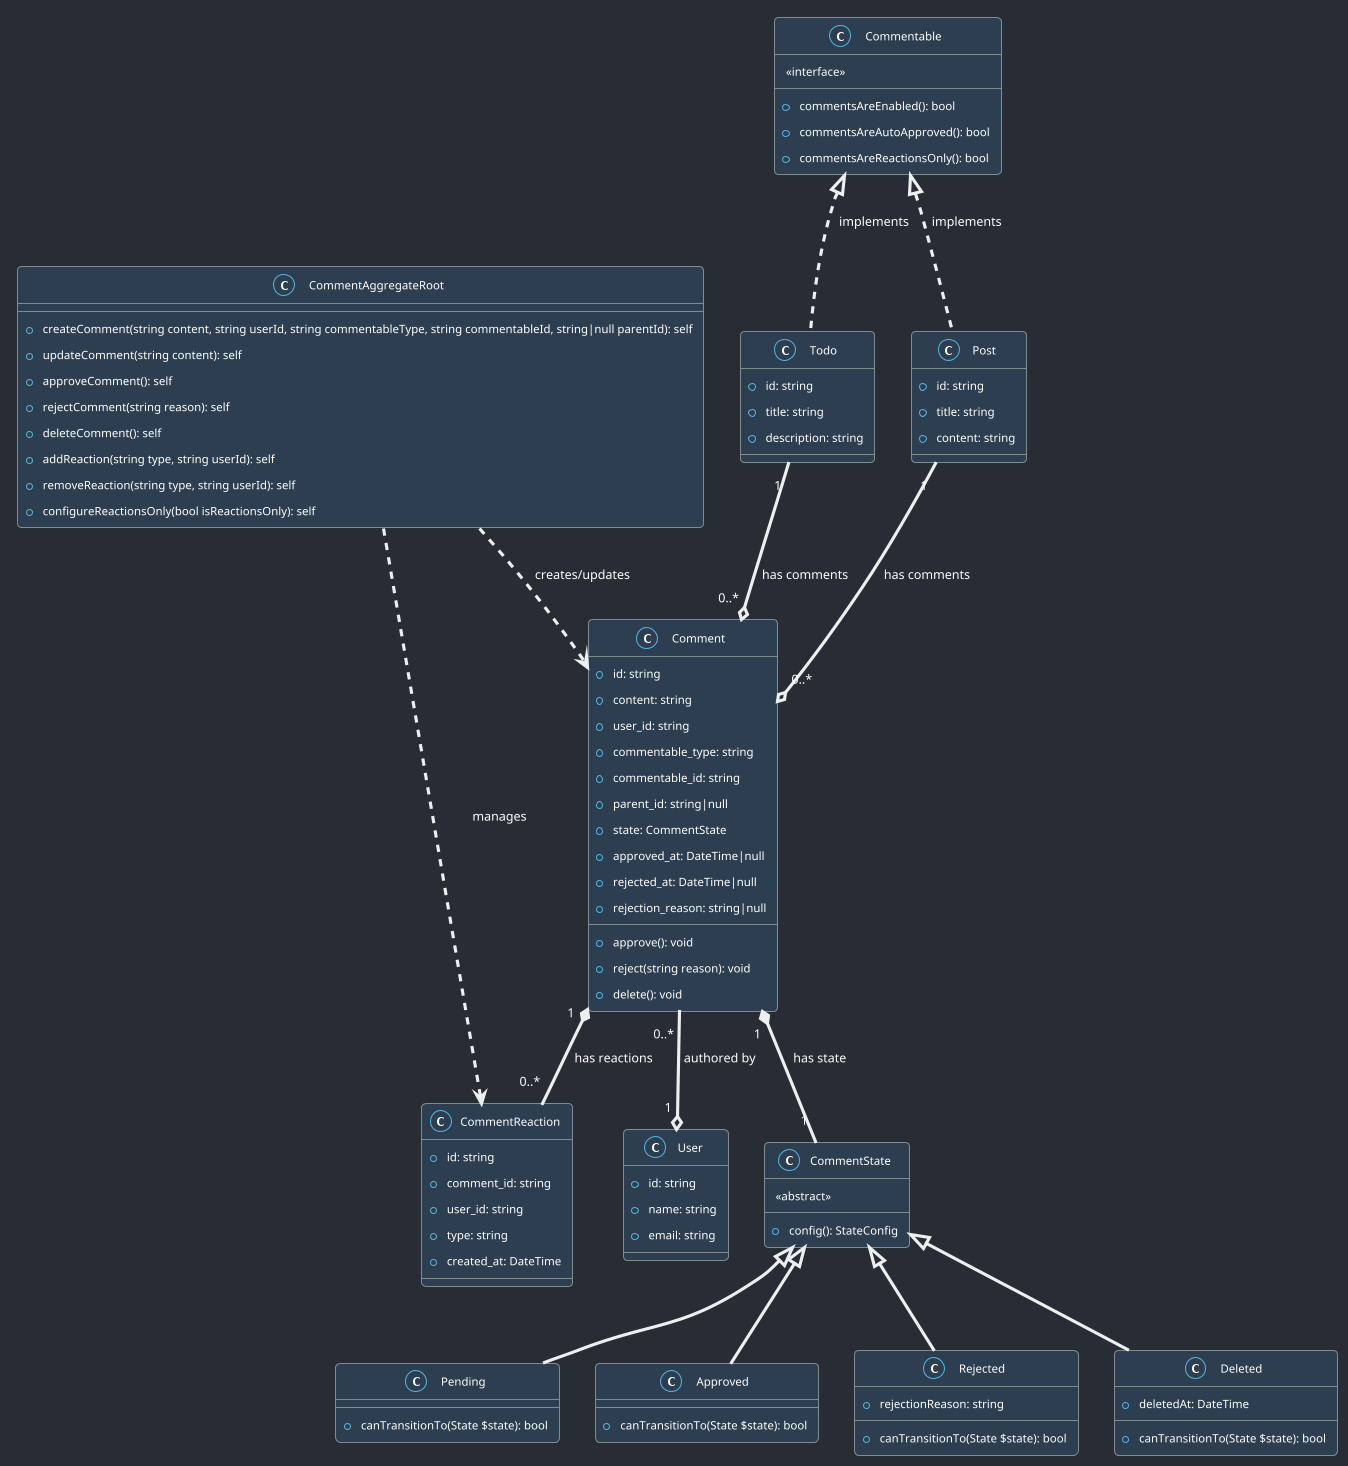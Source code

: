 
@startuml Comment Reaction Structure Dark (Dark Mode)

' Dark mode theme
!theme cyborg
skinparam backgroundColor #282c34
skinparam ArrowColor #ecf0f1
skinparam shadowing false
skinparam DefaultFontColor #FFFFFF

' Define styles for classes
skinparam class {
    BackgroundColor #2c3e50
    BorderColor #7f8c8d
    FontColor #FFFFFF
}

skinparam interface {
    BackgroundColor #34495e
    BorderColor #7f8c8d
    FontColor #FFFFFF
}


    class Commentable {

        <<interface>>
        +commentsAreEnabled(): bool
        +commentsAreAutoApproved(): bool
        +commentsAreReactionsOnly(): bool
    
}
    
    class CommentState {

        <<abstract>>
        +config(): StateConfig
    
}
    
    class Pending {

        +canTransitionTo(State $state): bool
    
}
    
    class Approved {

        +canTransitionTo(State $state): bool
    
}
    
    class Rejected {

        +canTransitionTo(State $state): bool
        +rejectionReason: string
    
}
    
    class Deleted {

        +canTransitionTo(State $state): bool
        +deletedAt: DateTime
    
}
    
    class Comment {

        +id: string
        +content: string
        +user_id: string
        +commentable_type: string
        +commentable_id: string
        +parent_id: string|null
        +state: CommentState
        +approved_at: DateTime|null
        +rejected_at: DateTime|null
        +rejection_reason: string|null
        +approve(): void
        +reject(string reason): void
        +delete(): void
    
}
    
    class CommentReaction {

        +id: string
        +comment_id: string
        +user_id: string
        +type: string
        +created_at: DateTime
    
}
    
    class CommentAggregateRoot {

        +createComment(string content, string userId, string commentableType, string commentableId, string|null parentId): self
        +updateComment(string content): self
        +approveComment(): self
        +rejectComment(string reason): self
        +deleteComment(): self
        +addReaction(string type, string userId): self
        +removeReaction(string type, string userId): self
        +configureReactionsOnly(bool isReactionsOnly): self
    
}
    
    class User {

        +id: string
        +name: string
        +email: string
    
}
    
    class Post {

        +id: string
        +title: string
        +content: string
    
}
    
    class Todo {

        +id: string
        +title: string
        +description: string
    
}
    
    CommentState <|-- Pending
    CommentState <|-- Approved
    CommentState <|-- Rejected
    CommentState <|-- Deleted
    
    Comment "1" *-- "1" CommentState : has state
    Comment "1" *-- "0..*" CommentReaction : has reactions
    Comment "0..*" --o "1" User : authored by
    
    CommentAggregateRoot ..> Comment : creates/updates
    CommentAggregateRoot ..> CommentReaction : manages
    
    Commentable <|.. Post : implements
    Commentable <|.. Todo : implements
    
    Post "1" --o "0..*" Comment : has comments
    Todo "1" --o "0..*" Comment : has comments
@enduml